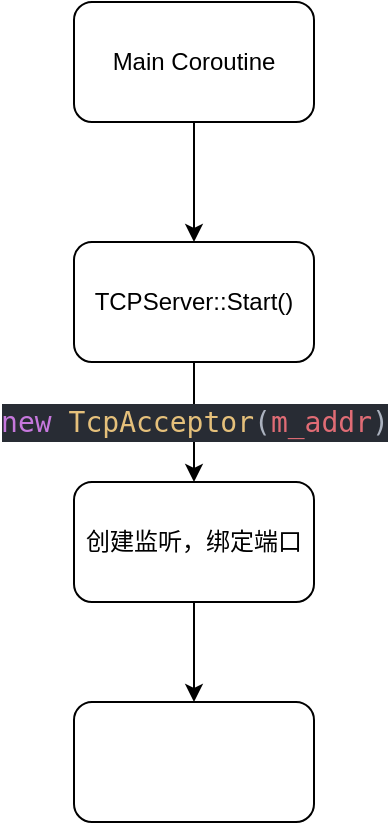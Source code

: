 <mxfile>
    <diagram id="_-18E0EoqKbB5tr9csEt" name="第 1 页">
        <mxGraphModel dx="617" dy="523" grid="1" gridSize="10" guides="1" tooltips="1" connect="1" arrows="1" fold="1" page="1" pageScale="1" pageWidth="827" pageHeight="1169" math="0" shadow="0">
            <root>
                <mxCell id="0"/>
                <mxCell id="1" parent="0"/>
                <mxCell id="4" value="" style="edgeStyle=none;html=1;" edge="1" parent="1" source="2" target="3">
                    <mxGeometry relative="1" as="geometry"/>
                </mxCell>
                <mxCell id="2" value="Main Coroutine" style="rounded=1;whiteSpace=wrap;html=1;" vertex="1" parent="1">
                    <mxGeometry x="150" y="90" width="120" height="60" as="geometry"/>
                </mxCell>
                <mxCell id="6" value="&lt;div style=&quot;color: rgb(171, 178, 191); background-color: rgb(40, 44, 52); font-family: monaco, &amp;quot;droid sans mono&amp;quot;, &amp;quot;monospace&amp;quot;, monospace; font-weight: normal; font-size: 14px; line-height: 19px;&quot;&gt;&lt;div&gt;&lt;span style=&quot;color: #c678dd&quot;&gt;new&lt;/span&gt;&lt;span style=&quot;color: #abb2bf&quot;&gt; &lt;/span&gt;&lt;span style=&quot;color: #e5c07b&quot;&gt;TcpAcceptor&lt;/span&gt;&lt;span style=&quot;color: #abb2bf&quot;&gt;(&lt;/span&gt;&lt;span style=&quot;color: #e06c75&quot;&gt;m_addr&lt;/span&gt;&lt;span style=&quot;color: #abb2bf&quot;&gt;)&lt;/span&gt;&lt;/div&gt;&lt;/div&gt;" style="edgeStyle=none;html=1;" edge="1" parent="1" source="3" target="5">
                    <mxGeometry relative="1" as="geometry"/>
                </mxCell>
                <mxCell id="3" value="TCPServer::Start()" style="whiteSpace=wrap;html=1;rounded=1;" vertex="1" parent="1">
                    <mxGeometry x="150" y="210" width="120" height="60" as="geometry"/>
                </mxCell>
                <mxCell id="8" value="" style="edgeStyle=none;html=1;" edge="1" parent="1" source="5" target="7">
                    <mxGeometry relative="1" as="geometry"/>
                </mxCell>
                <mxCell id="5" value="创建监听，绑定端口" style="whiteSpace=wrap;html=1;rounded=1;" vertex="1" parent="1">
                    <mxGeometry x="150" y="330" width="120" height="60" as="geometry"/>
                </mxCell>
                <mxCell id="7" value="" style="whiteSpace=wrap;html=1;rounded=1;" vertex="1" parent="1">
                    <mxGeometry x="150" y="440" width="120" height="60" as="geometry"/>
                </mxCell>
            </root>
        </mxGraphModel>
    </diagram>
</mxfile>